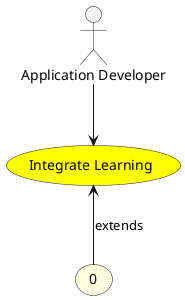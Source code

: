 @startuml


usecase "Integrate Learning" as IntegrateLearning #yellow

Actor "Application Developer" as ApplicationDeveloper

ApplicationDeveloper --> IntegrateLearning





usecase "0" as 0 #lightyellow

IntegrateLearning <-- 0 : extends







@enduml
